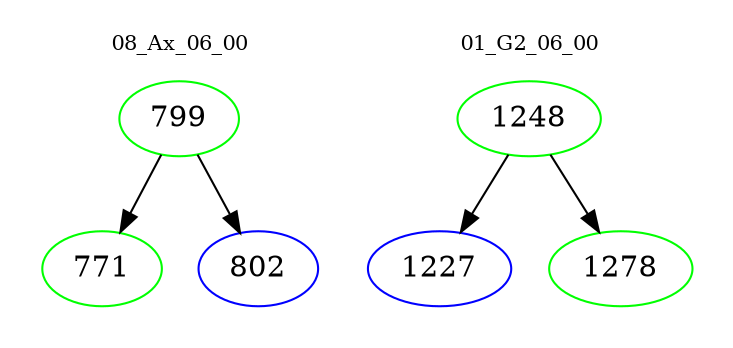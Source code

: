 digraph{
subgraph cluster_0 {
color = white
label = "08_Ax_06_00";
fontsize=10;
T0_799 [label="799", color="green"]
T0_799 -> T0_771 [color="black"]
T0_771 [label="771", color="green"]
T0_799 -> T0_802 [color="black"]
T0_802 [label="802", color="blue"]
}
subgraph cluster_1 {
color = white
label = "01_G2_06_00";
fontsize=10;
T1_1248 [label="1248", color="green"]
T1_1248 -> T1_1227 [color="black"]
T1_1227 [label="1227", color="blue"]
T1_1248 -> T1_1278 [color="black"]
T1_1278 [label="1278", color="green"]
}
}
